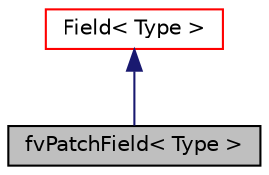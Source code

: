 digraph "fvPatchField&lt; Type &gt;"
{
  bgcolor="transparent";
  edge [fontname="Helvetica",fontsize="10",labelfontname="Helvetica",labelfontsize="10"];
  node [fontname="Helvetica",fontsize="10",shape=record];
  Node83 [label="fvPatchField\< Type \>",height=0.2,width=0.4,color="black", fillcolor="grey75", style="filled", fontcolor="black"];
  Node84 -> Node83 [dir="back",color="midnightblue",fontsize="10",style="solid",fontname="Helvetica"];
  Node84 [label="Field\< Type \>",height=0.2,width=0.4,color="red",URL="$a27573.html",tooltip="Pre-declare SubField and related Field type. "];
}
